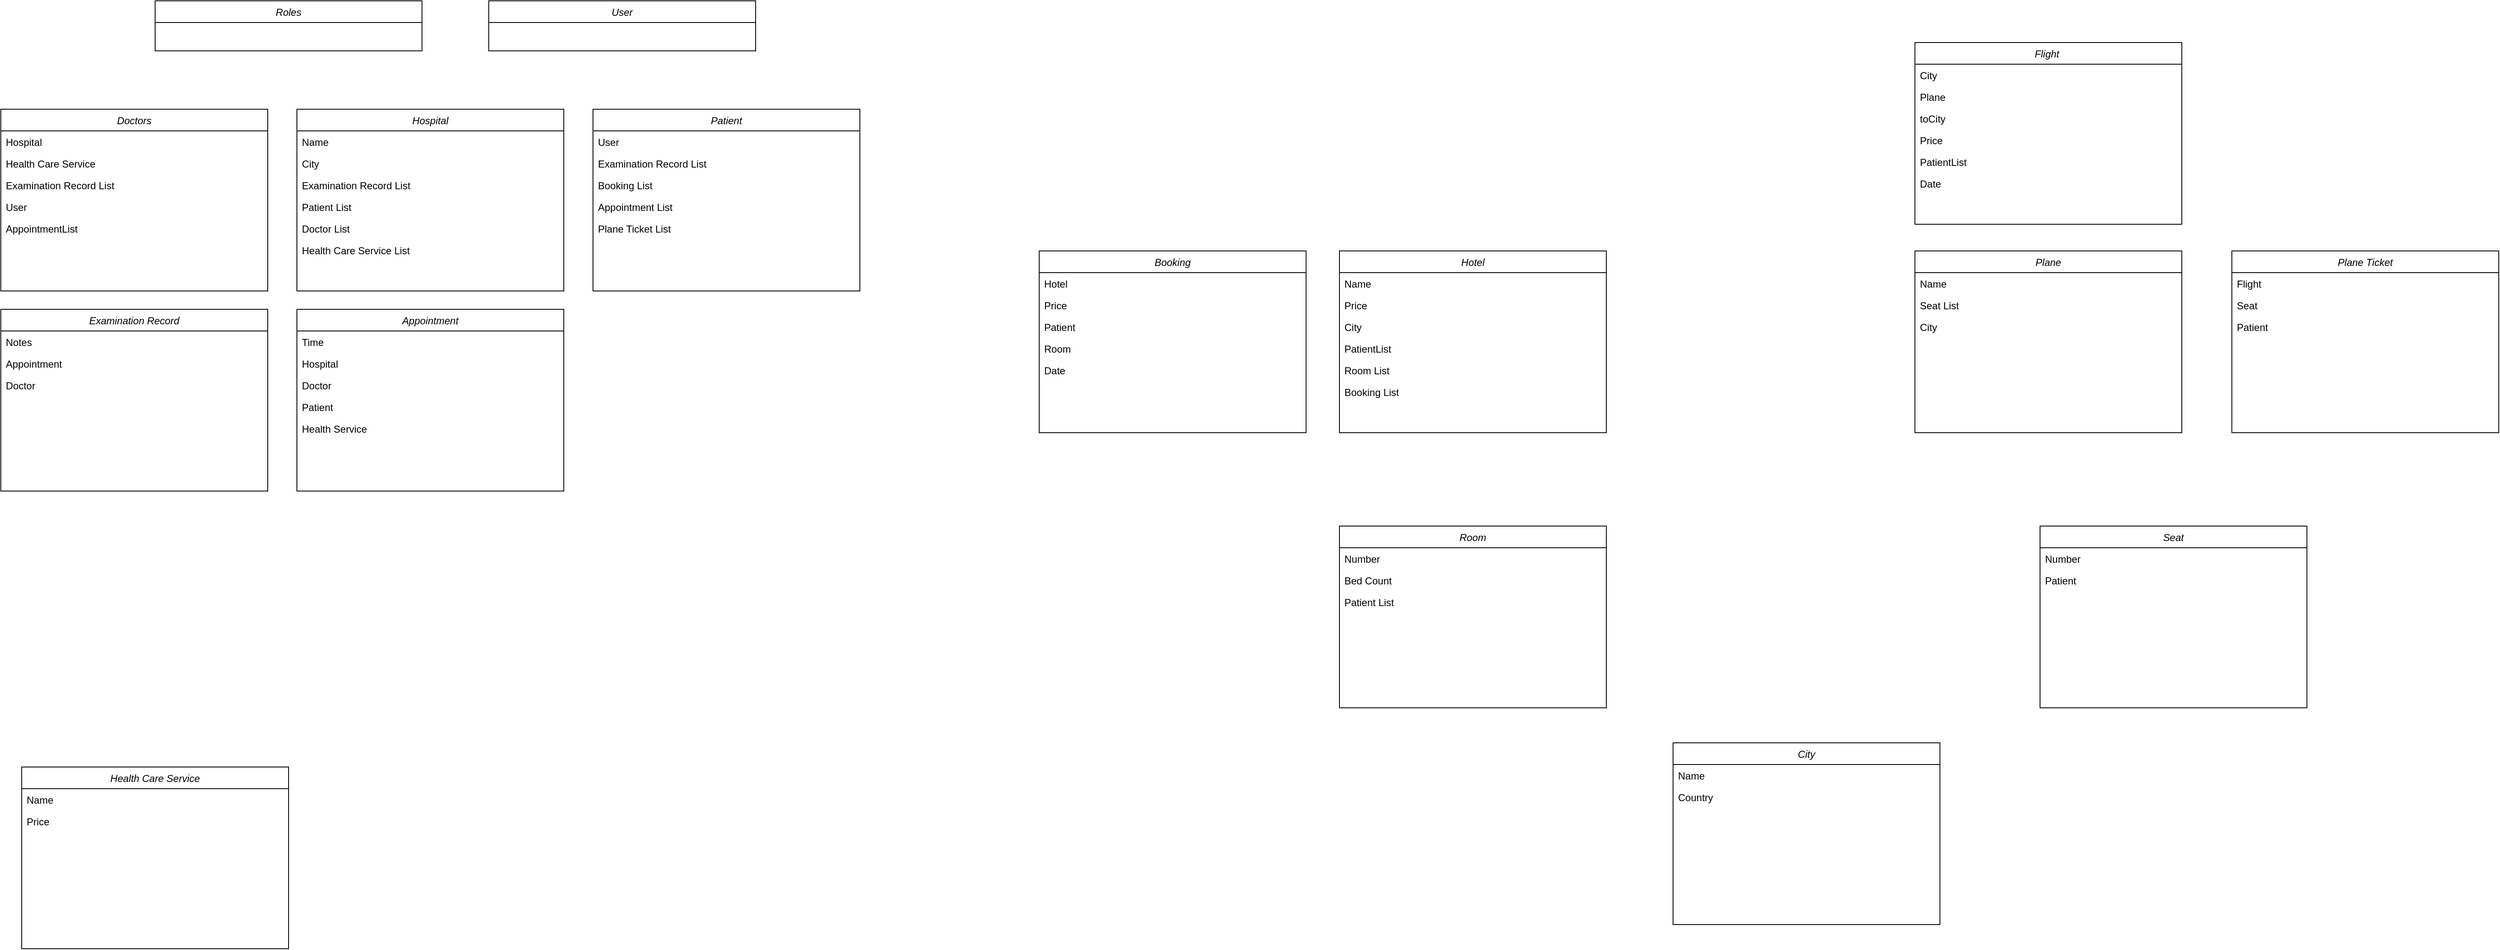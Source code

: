 <mxfile version="21.6.9" type="device">
  <diagram id="C5RBs43oDa-KdzZeNtuy" name="Page-1">
    <mxGraphModel dx="3628" dy="648" grid="1" gridSize="10" guides="1" tooltips="1" connect="1" arrows="1" fold="1" page="1" pageScale="1" pageWidth="827" pageHeight="1169" math="0" shadow="0">
      <root>
        <mxCell id="WIyWlLk6GJQsqaUBKTNV-0" />
        <mxCell id="WIyWlLk6GJQsqaUBKTNV-1" parent="WIyWlLk6GJQsqaUBKTNV-0" />
        <mxCell id="zkfFHV4jXpPFQw0GAbJ--0" value="Patient" style="swimlane;fontStyle=2;align=center;verticalAlign=top;childLayout=stackLayout;horizontal=1;startSize=26;horizontalStack=0;resizeParent=1;resizeLast=0;collapsible=1;marginBottom=0;rounded=0;shadow=0;strokeWidth=1;" parent="WIyWlLk6GJQsqaUBKTNV-1" vertex="1">
          <mxGeometry x="-1515" y="380" width="320" height="218" as="geometry">
            <mxRectangle x="230" y="140" width="160" height="26" as="alternateBounds" />
          </mxGeometry>
        </mxCell>
        <mxCell id="zkfFHV4jXpPFQw0GAbJ--1" value="User" style="text;align=left;verticalAlign=top;spacingLeft=4;spacingRight=4;overflow=hidden;rotatable=0;points=[[0,0.5],[1,0.5]];portConstraint=eastwest;" parent="zkfFHV4jXpPFQw0GAbJ--0" vertex="1">
          <mxGeometry y="26" width="320" height="26" as="geometry" />
        </mxCell>
        <mxCell id="zkfFHV4jXpPFQw0GAbJ--3" value="Examination Record List" style="text;align=left;verticalAlign=top;spacingLeft=4;spacingRight=4;overflow=hidden;rotatable=0;points=[[0,0.5],[1,0.5]];portConstraint=eastwest;rounded=0;shadow=0;html=0;" parent="zkfFHV4jXpPFQw0GAbJ--0" vertex="1">
          <mxGeometry y="52" width="320" height="26" as="geometry" />
        </mxCell>
        <mxCell id="m10mO9fs63mu2cmoxj_l-4" value="Booking List" style="text;align=left;verticalAlign=top;spacingLeft=4;spacingRight=4;overflow=hidden;rotatable=0;points=[[0,0.5],[1,0.5]];portConstraint=eastwest;rounded=0;shadow=0;html=0;" vertex="1" parent="zkfFHV4jXpPFQw0GAbJ--0">
          <mxGeometry y="78" width="320" height="26" as="geometry" />
        </mxCell>
        <mxCell id="m10mO9fs63mu2cmoxj_l-5" value="Appointment List" style="text;align=left;verticalAlign=top;spacingLeft=4;spacingRight=4;overflow=hidden;rotatable=0;points=[[0,0.5],[1,0.5]];portConstraint=eastwest;rounded=0;shadow=0;html=0;" vertex="1" parent="zkfFHV4jXpPFQw0GAbJ--0">
          <mxGeometry y="104" width="320" height="26" as="geometry" />
        </mxCell>
        <mxCell id="m10mO9fs63mu2cmoxj_l-6" value="Plane Ticket List" style="text;align=left;verticalAlign=top;spacingLeft=4;spacingRight=4;overflow=hidden;rotatable=0;points=[[0,0.5],[1,0.5]];portConstraint=eastwest;rounded=0;shadow=0;html=0;" vertex="1" parent="zkfFHV4jXpPFQw0GAbJ--0">
          <mxGeometry y="130" width="320" height="26" as="geometry" />
        </mxCell>
        <mxCell id="m10mO9fs63mu2cmoxj_l-9" value="Hospital" style="swimlane;fontStyle=2;align=center;verticalAlign=top;childLayout=stackLayout;horizontal=1;startSize=26;horizontalStack=0;resizeParent=1;resizeLast=0;collapsible=1;marginBottom=0;rounded=0;shadow=0;strokeWidth=1;" vertex="1" parent="WIyWlLk6GJQsqaUBKTNV-1">
          <mxGeometry x="-1870" y="380" width="320" height="218" as="geometry">
            <mxRectangle x="230" y="140" width="160" height="26" as="alternateBounds" />
          </mxGeometry>
        </mxCell>
        <mxCell id="m10mO9fs63mu2cmoxj_l-10" value="Name" style="text;align=left;verticalAlign=top;spacingLeft=4;spacingRight=4;overflow=hidden;rotatable=0;points=[[0,0.5],[1,0.5]];portConstraint=eastwest;" vertex="1" parent="m10mO9fs63mu2cmoxj_l-9">
          <mxGeometry y="26" width="320" height="26" as="geometry" />
        </mxCell>
        <mxCell id="m10mO9fs63mu2cmoxj_l-11" value="City" style="text;align=left;verticalAlign=top;spacingLeft=4;spacingRight=4;overflow=hidden;rotatable=0;points=[[0,0.5],[1,0.5]];portConstraint=eastwest;rounded=0;shadow=0;html=0;" vertex="1" parent="m10mO9fs63mu2cmoxj_l-9">
          <mxGeometry y="52" width="320" height="26" as="geometry" />
        </mxCell>
        <mxCell id="m10mO9fs63mu2cmoxj_l-12" value="Examination Record List" style="text;align=left;verticalAlign=top;spacingLeft=4;spacingRight=4;overflow=hidden;rotatable=0;points=[[0,0.5],[1,0.5]];portConstraint=eastwest;rounded=0;shadow=0;html=0;" vertex="1" parent="m10mO9fs63mu2cmoxj_l-9">
          <mxGeometry y="78" width="320" height="26" as="geometry" />
        </mxCell>
        <mxCell id="m10mO9fs63mu2cmoxj_l-13" value="Patient List" style="text;align=left;verticalAlign=top;spacingLeft=4;spacingRight=4;overflow=hidden;rotatable=0;points=[[0,0.5],[1,0.5]];portConstraint=eastwest;rounded=0;shadow=0;html=0;" vertex="1" parent="m10mO9fs63mu2cmoxj_l-9">
          <mxGeometry y="104" width="320" height="26" as="geometry" />
        </mxCell>
        <mxCell id="m10mO9fs63mu2cmoxj_l-14" value="Doctor List" style="text;align=left;verticalAlign=top;spacingLeft=4;spacingRight=4;overflow=hidden;rotatable=0;points=[[0,0.5],[1,0.5]];portConstraint=eastwest;rounded=0;shadow=0;html=0;" vertex="1" parent="m10mO9fs63mu2cmoxj_l-9">
          <mxGeometry y="130" width="320" height="26" as="geometry" />
        </mxCell>
        <mxCell id="m10mO9fs63mu2cmoxj_l-16" value="Health Care Service List" style="text;align=left;verticalAlign=top;spacingLeft=4;spacingRight=4;overflow=hidden;rotatable=0;points=[[0,0.5],[1,0.5]];portConstraint=eastwest;rounded=0;shadow=0;html=0;" vertex="1" parent="m10mO9fs63mu2cmoxj_l-9">
          <mxGeometry y="156" width="320" height="26" as="geometry" />
        </mxCell>
        <mxCell id="m10mO9fs63mu2cmoxj_l-17" value="Doctors" style="swimlane;fontStyle=2;align=center;verticalAlign=top;childLayout=stackLayout;horizontal=1;startSize=26;horizontalStack=0;resizeParent=1;resizeLast=0;collapsible=1;marginBottom=0;rounded=0;shadow=0;strokeWidth=1;" vertex="1" parent="WIyWlLk6GJQsqaUBKTNV-1">
          <mxGeometry x="-2225" y="380" width="320" height="218" as="geometry">
            <mxRectangle x="230" y="140" width="160" height="26" as="alternateBounds" />
          </mxGeometry>
        </mxCell>
        <mxCell id="m10mO9fs63mu2cmoxj_l-18" value="Hospital" style="text;align=left;verticalAlign=top;spacingLeft=4;spacingRight=4;overflow=hidden;rotatable=0;points=[[0,0.5],[1,0.5]];portConstraint=eastwest;" vertex="1" parent="m10mO9fs63mu2cmoxj_l-17">
          <mxGeometry y="26" width="320" height="26" as="geometry" />
        </mxCell>
        <mxCell id="m10mO9fs63mu2cmoxj_l-19" value="Health Care Service" style="text;align=left;verticalAlign=top;spacingLeft=4;spacingRight=4;overflow=hidden;rotatable=0;points=[[0,0.5],[1,0.5]];portConstraint=eastwest;rounded=0;shadow=0;html=0;" vertex="1" parent="m10mO9fs63mu2cmoxj_l-17">
          <mxGeometry y="52" width="320" height="26" as="geometry" />
        </mxCell>
        <mxCell id="m10mO9fs63mu2cmoxj_l-105" value="Examination Record List" style="text;align=left;verticalAlign=top;spacingLeft=4;spacingRight=4;overflow=hidden;rotatable=0;points=[[0,0.5],[1,0.5]];portConstraint=eastwest;rounded=0;shadow=0;html=0;" vertex="1" parent="m10mO9fs63mu2cmoxj_l-17">
          <mxGeometry y="78" width="320" height="26" as="geometry" />
        </mxCell>
        <mxCell id="m10mO9fs63mu2cmoxj_l-107" value="User" style="text;align=left;verticalAlign=top;spacingLeft=4;spacingRight=4;overflow=hidden;rotatable=0;points=[[0,0.5],[1,0.5]];portConstraint=eastwest;rounded=0;shadow=0;html=0;" vertex="1" parent="m10mO9fs63mu2cmoxj_l-17">
          <mxGeometry y="104" width="320" height="26" as="geometry" />
        </mxCell>
        <mxCell id="m10mO9fs63mu2cmoxj_l-110" value="AppointmentList" style="text;align=left;verticalAlign=top;spacingLeft=4;spacingRight=4;overflow=hidden;rotatable=0;points=[[0,0.5],[1,0.5]];portConstraint=eastwest;rounded=0;shadow=0;html=0;" vertex="1" parent="m10mO9fs63mu2cmoxj_l-17">
          <mxGeometry y="130" width="320" height="26" as="geometry" />
        </mxCell>
        <mxCell id="m10mO9fs63mu2cmoxj_l-25" value="Health Care Service" style="swimlane;fontStyle=2;align=center;verticalAlign=top;childLayout=stackLayout;horizontal=1;startSize=26;horizontalStack=0;resizeParent=1;resizeLast=0;collapsible=1;marginBottom=0;rounded=0;shadow=0;strokeWidth=1;" vertex="1" parent="WIyWlLk6GJQsqaUBKTNV-1">
          <mxGeometry x="-2200" y="1169" width="320" height="218" as="geometry">
            <mxRectangle x="230" y="140" width="160" height="26" as="alternateBounds" />
          </mxGeometry>
        </mxCell>
        <mxCell id="m10mO9fs63mu2cmoxj_l-26" value="Name" style="text;align=left;verticalAlign=top;spacingLeft=4;spacingRight=4;overflow=hidden;rotatable=0;points=[[0,0.5],[1,0.5]];portConstraint=eastwest;" vertex="1" parent="m10mO9fs63mu2cmoxj_l-25">
          <mxGeometry y="26" width="320" height="26" as="geometry" />
        </mxCell>
        <mxCell id="m10mO9fs63mu2cmoxj_l-27" value="Price" style="text;align=left;verticalAlign=top;spacingLeft=4;spacingRight=4;overflow=hidden;rotatable=0;points=[[0,0.5],[1,0.5]];portConstraint=eastwest;rounded=0;shadow=0;html=0;" vertex="1" parent="m10mO9fs63mu2cmoxj_l-25">
          <mxGeometry y="52" width="320" height="26" as="geometry" />
        </mxCell>
        <mxCell id="m10mO9fs63mu2cmoxj_l-33" value="Hotel" style="swimlane;fontStyle=2;align=center;verticalAlign=top;childLayout=stackLayout;horizontal=1;startSize=26;horizontalStack=0;resizeParent=1;resizeLast=0;collapsible=1;marginBottom=0;rounded=0;shadow=0;strokeWidth=1;" vertex="1" parent="WIyWlLk6GJQsqaUBKTNV-1">
          <mxGeometry x="-620" y="550" width="320" height="218" as="geometry">
            <mxRectangle x="230" y="140" width="160" height="26" as="alternateBounds" />
          </mxGeometry>
        </mxCell>
        <mxCell id="m10mO9fs63mu2cmoxj_l-34" value="Name" style="text;align=left;verticalAlign=top;spacingLeft=4;spacingRight=4;overflow=hidden;rotatable=0;points=[[0,0.5],[1,0.5]];portConstraint=eastwest;" vertex="1" parent="m10mO9fs63mu2cmoxj_l-33">
          <mxGeometry y="26" width="320" height="26" as="geometry" />
        </mxCell>
        <mxCell id="m10mO9fs63mu2cmoxj_l-35" value="Price" style="text;align=left;verticalAlign=top;spacingLeft=4;spacingRight=4;overflow=hidden;rotatable=0;points=[[0,0.5],[1,0.5]];portConstraint=eastwest;rounded=0;shadow=0;html=0;" vertex="1" parent="m10mO9fs63mu2cmoxj_l-33">
          <mxGeometry y="52" width="320" height="26" as="geometry" />
        </mxCell>
        <mxCell id="m10mO9fs63mu2cmoxj_l-130" value="City" style="text;align=left;verticalAlign=top;spacingLeft=4;spacingRight=4;overflow=hidden;rotatable=0;points=[[0,0.5],[1,0.5]];portConstraint=eastwest;rounded=0;shadow=0;html=0;" vertex="1" parent="m10mO9fs63mu2cmoxj_l-33">
          <mxGeometry y="78" width="320" height="26" as="geometry" />
        </mxCell>
        <mxCell id="m10mO9fs63mu2cmoxj_l-36" value="PatientList" style="text;align=left;verticalAlign=top;spacingLeft=4;spacingRight=4;overflow=hidden;rotatable=0;points=[[0,0.5],[1,0.5]];portConstraint=eastwest;rounded=0;shadow=0;html=0;" vertex="1" parent="m10mO9fs63mu2cmoxj_l-33">
          <mxGeometry y="104" width="320" height="26" as="geometry" />
        </mxCell>
        <mxCell id="m10mO9fs63mu2cmoxj_l-120" value="Room List" style="text;align=left;verticalAlign=top;spacingLeft=4;spacingRight=4;overflow=hidden;rotatable=0;points=[[0,0.5],[1,0.5]];portConstraint=eastwest;rounded=0;shadow=0;html=0;" vertex="1" parent="m10mO9fs63mu2cmoxj_l-33">
          <mxGeometry y="130" width="320" height="26" as="geometry" />
        </mxCell>
        <mxCell id="m10mO9fs63mu2cmoxj_l-136" value="Booking List" style="text;align=left;verticalAlign=top;spacingLeft=4;spacingRight=4;overflow=hidden;rotatable=0;points=[[0,0.5],[1,0.5]];portConstraint=eastwest;rounded=0;shadow=0;html=0;" vertex="1" parent="m10mO9fs63mu2cmoxj_l-33">
          <mxGeometry y="156" width="320" height="26" as="geometry" />
        </mxCell>
        <mxCell id="m10mO9fs63mu2cmoxj_l-41" value="Plane" style="swimlane;fontStyle=2;align=center;verticalAlign=top;childLayout=stackLayout;horizontal=1;startSize=26;horizontalStack=0;resizeParent=1;resizeLast=0;collapsible=1;marginBottom=0;rounded=0;shadow=0;strokeWidth=1;" vertex="1" parent="WIyWlLk6GJQsqaUBKTNV-1">
          <mxGeometry x="70" y="550" width="320" height="218" as="geometry">
            <mxRectangle x="230" y="140" width="160" height="26" as="alternateBounds" />
          </mxGeometry>
        </mxCell>
        <mxCell id="m10mO9fs63mu2cmoxj_l-42" value="Name" style="text;align=left;verticalAlign=top;spacingLeft=4;spacingRight=4;overflow=hidden;rotatable=0;points=[[0,0.5],[1,0.5]];portConstraint=eastwest;" vertex="1" parent="m10mO9fs63mu2cmoxj_l-41">
          <mxGeometry y="26" width="320" height="26" as="geometry" />
        </mxCell>
        <mxCell id="m10mO9fs63mu2cmoxj_l-48" value="Seat List" style="text;align=left;verticalAlign=top;spacingLeft=4;spacingRight=4;overflow=hidden;rotatable=0;points=[[0,0.5],[1,0.5]];portConstraint=eastwest;rounded=0;shadow=0;html=0;" vertex="1" parent="m10mO9fs63mu2cmoxj_l-41">
          <mxGeometry y="52" width="320" height="26" as="geometry" />
        </mxCell>
        <mxCell id="m10mO9fs63mu2cmoxj_l-131" value="City" style="text;align=left;verticalAlign=top;spacingLeft=4;spacingRight=4;overflow=hidden;rotatable=0;points=[[0,0.5],[1,0.5]];portConstraint=eastwest;rounded=0;shadow=0;html=0;" vertex="1" parent="m10mO9fs63mu2cmoxj_l-41">
          <mxGeometry y="78" width="320" height="26" as="geometry" />
        </mxCell>
        <mxCell id="m10mO9fs63mu2cmoxj_l-49" value="Flight " style="swimlane;fontStyle=2;align=center;verticalAlign=top;childLayout=stackLayout;horizontal=1;startSize=26;horizontalStack=0;resizeParent=1;resizeLast=0;collapsible=1;marginBottom=0;rounded=0;shadow=0;strokeWidth=1;" vertex="1" parent="WIyWlLk6GJQsqaUBKTNV-1">
          <mxGeometry x="70" y="300" width="320" height="218" as="geometry">
            <mxRectangle x="230" y="140" width="160" height="26" as="alternateBounds" />
          </mxGeometry>
        </mxCell>
        <mxCell id="m10mO9fs63mu2cmoxj_l-50" value="City" style="text;align=left;verticalAlign=top;spacingLeft=4;spacingRight=4;overflow=hidden;rotatable=0;points=[[0,0.5],[1,0.5]];portConstraint=eastwest;" vertex="1" parent="m10mO9fs63mu2cmoxj_l-49">
          <mxGeometry y="26" width="320" height="26" as="geometry" />
        </mxCell>
        <mxCell id="m10mO9fs63mu2cmoxj_l-51" value="Plane" style="text;align=left;verticalAlign=top;spacingLeft=4;spacingRight=4;overflow=hidden;rotatable=0;points=[[0,0.5],[1,0.5]];portConstraint=eastwest;rounded=0;shadow=0;html=0;" vertex="1" parent="m10mO9fs63mu2cmoxj_l-49">
          <mxGeometry y="52" width="320" height="26" as="geometry" />
        </mxCell>
        <mxCell id="m10mO9fs63mu2cmoxj_l-52" value="toCity" style="text;align=left;verticalAlign=top;spacingLeft=4;spacingRight=4;overflow=hidden;rotatable=0;points=[[0,0.5],[1,0.5]];portConstraint=eastwest;rounded=0;shadow=0;html=0;" vertex="1" parent="m10mO9fs63mu2cmoxj_l-49">
          <mxGeometry y="78" width="320" height="26" as="geometry" />
        </mxCell>
        <mxCell id="m10mO9fs63mu2cmoxj_l-55" value="Price" style="text;align=left;verticalAlign=top;spacingLeft=4;spacingRight=4;overflow=hidden;rotatable=0;points=[[0,0.5],[1,0.5]];portConstraint=eastwest;rounded=0;shadow=0;html=0;" vertex="1" parent="m10mO9fs63mu2cmoxj_l-49">
          <mxGeometry y="104" width="320" height="26" as="geometry" />
        </mxCell>
        <mxCell id="m10mO9fs63mu2cmoxj_l-56" value="PatientList" style="text;align=left;verticalAlign=top;spacingLeft=4;spacingRight=4;overflow=hidden;rotatable=0;points=[[0,0.5],[1,0.5]];portConstraint=eastwest;rounded=0;shadow=0;html=0;" vertex="1" parent="m10mO9fs63mu2cmoxj_l-49">
          <mxGeometry y="130" width="320" height="26" as="geometry" />
        </mxCell>
        <mxCell id="m10mO9fs63mu2cmoxj_l-113" value="Date" style="text;align=left;verticalAlign=top;spacingLeft=4;spacingRight=4;overflow=hidden;rotatable=0;points=[[0,0.5],[1,0.5]];portConstraint=eastwest;rounded=0;shadow=0;html=0;" vertex="1" parent="m10mO9fs63mu2cmoxj_l-49">
          <mxGeometry y="156" width="320" height="26" as="geometry" />
        </mxCell>
        <mxCell id="m10mO9fs63mu2cmoxj_l-57" value="Appointment" style="swimlane;fontStyle=2;align=center;verticalAlign=top;childLayout=stackLayout;horizontal=1;startSize=26;horizontalStack=0;resizeParent=1;resizeLast=0;collapsible=1;marginBottom=0;rounded=0;shadow=0;strokeWidth=1;" vertex="1" parent="WIyWlLk6GJQsqaUBKTNV-1">
          <mxGeometry x="-1870" y="620" width="320" height="218" as="geometry">
            <mxRectangle x="230" y="140" width="160" height="26" as="alternateBounds" />
          </mxGeometry>
        </mxCell>
        <mxCell id="m10mO9fs63mu2cmoxj_l-59" value="Time" style="text;align=left;verticalAlign=top;spacingLeft=4;spacingRight=4;overflow=hidden;rotatable=0;points=[[0,0.5],[1,0.5]];portConstraint=eastwest;rounded=0;shadow=0;html=0;" vertex="1" parent="m10mO9fs63mu2cmoxj_l-57">
          <mxGeometry y="26" width="320" height="26" as="geometry" />
        </mxCell>
        <mxCell id="m10mO9fs63mu2cmoxj_l-60" value="Hospital" style="text;align=left;verticalAlign=top;spacingLeft=4;spacingRight=4;overflow=hidden;rotatable=0;points=[[0,0.5],[1,0.5]];portConstraint=eastwest;rounded=0;shadow=0;html=0;" vertex="1" parent="m10mO9fs63mu2cmoxj_l-57">
          <mxGeometry y="52" width="320" height="26" as="geometry" />
        </mxCell>
        <mxCell id="m10mO9fs63mu2cmoxj_l-61" value="Doctor" style="text;align=left;verticalAlign=top;spacingLeft=4;spacingRight=4;overflow=hidden;rotatable=0;points=[[0,0.5],[1,0.5]];portConstraint=eastwest;rounded=0;shadow=0;html=0;" vertex="1" parent="m10mO9fs63mu2cmoxj_l-57">
          <mxGeometry y="78" width="320" height="26" as="geometry" />
        </mxCell>
        <mxCell id="m10mO9fs63mu2cmoxj_l-62" value="Patient" style="text;align=left;verticalAlign=top;spacingLeft=4;spacingRight=4;overflow=hidden;rotatable=0;points=[[0,0.5],[1,0.5]];portConstraint=eastwest;rounded=0;shadow=0;html=0;" vertex="1" parent="m10mO9fs63mu2cmoxj_l-57">
          <mxGeometry y="104" width="320" height="26" as="geometry" />
        </mxCell>
        <mxCell id="m10mO9fs63mu2cmoxj_l-109" value="Health Service" style="text;align=left;verticalAlign=top;spacingLeft=4;spacingRight=4;overflow=hidden;rotatable=0;points=[[0,0.5],[1,0.5]];portConstraint=eastwest;rounded=0;shadow=0;html=0;" vertex="1" parent="m10mO9fs63mu2cmoxj_l-57">
          <mxGeometry y="130" width="320" height="26" as="geometry" />
        </mxCell>
        <mxCell id="m10mO9fs63mu2cmoxj_l-65" value="Plane Ticket" style="swimlane;fontStyle=2;align=center;verticalAlign=top;childLayout=stackLayout;horizontal=1;startSize=26;horizontalStack=0;resizeParent=1;resizeLast=0;collapsible=1;marginBottom=0;rounded=0;shadow=0;strokeWidth=1;" vertex="1" parent="WIyWlLk6GJQsqaUBKTNV-1">
          <mxGeometry x="450" y="550" width="320" height="218" as="geometry">
            <mxRectangle x="230" y="140" width="160" height="26" as="alternateBounds" />
          </mxGeometry>
        </mxCell>
        <mxCell id="m10mO9fs63mu2cmoxj_l-66" value="Flight" style="text;align=left;verticalAlign=top;spacingLeft=4;spacingRight=4;overflow=hidden;rotatable=0;points=[[0,0.5],[1,0.5]];portConstraint=eastwest;" vertex="1" parent="m10mO9fs63mu2cmoxj_l-65">
          <mxGeometry y="26" width="320" height="26" as="geometry" />
        </mxCell>
        <mxCell id="m10mO9fs63mu2cmoxj_l-67" value="Seat" style="text;align=left;verticalAlign=top;spacingLeft=4;spacingRight=4;overflow=hidden;rotatable=0;points=[[0,0.5],[1,0.5]];portConstraint=eastwest;rounded=0;shadow=0;html=0;" vertex="1" parent="m10mO9fs63mu2cmoxj_l-65">
          <mxGeometry y="52" width="320" height="26" as="geometry" />
        </mxCell>
        <mxCell id="m10mO9fs63mu2cmoxj_l-69" value="Patient" style="text;align=left;verticalAlign=top;spacingLeft=4;spacingRight=4;overflow=hidden;rotatable=0;points=[[0,0.5],[1,0.5]];portConstraint=eastwest;rounded=0;shadow=0;html=0;" vertex="1" parent="m10mO9fs63mu2cmoxj_l-65">
          <mxGeometry y="78" width="320" height="26" as="geometry" />
        </mxCell>
        <mxCell id="m10mO9fs63mu2cmoxj_l-73" value="City" style="swimlane;fontStyle=2;align=center;verticalAlign=top;childLayout=stackLayout;horizontal=1;startSize=26;horizontalStack=0;resizeParent=1;resizeLast=0;collapsible=1;marginBottom=0;rounded=0;shadow=0;strokeWidth=1;" vertex="1" parent="WIyWlLk6GJQsqaUBKTNV-1">
          <mxGeometry x="-220" y="1140" width="320" height="218" as="geometry">
            <mxRectangle x="230" y="140" width="160" height="26" as="alternateBounds" />
          </mxGeometry>
        </mxCell>
        <mxCell id="m10mO9fs63mu2cmoxj_l-74" value="Name" style="text;align=left;verticalAlign=top;spacingLeft=4;spacingRight=4;overflow=hidden;rotatable=0;points=[[0,0.5],[1,0.5]];portConstraint=eastwest;" vertex="1" parent="m10mO9fs63mu2cmoxj_l-73">
          <mxGeometry y="26" width="320" height="26" as="geometry" />
        </mxCell>
        <mxCell id="m10mO9fs63mu2cmoxj_l-75" value="Country" style="text;align=left;verticalAlign=top;spacingLeft=4;spacingRight=4;overflow=hidden;rotatable=0;points=[[0,0.5],[1,0.5]];portConstraint=eastwest;rounded=0;shadow=0;html=0;" vertex="1" parent="m10mO9fs63mu2cmoxj_l-73">
          <mxGeometry y="52" width="320" height="26" as="geometry" />
        </mxCell>
        <mxCell id="m10mO9fs63mu2cmoxj_l-81" value="Roles" style="swimlane;fontStyle=2;align=center;verticalAlign=top;childLayout=stackLayout;horizontal=1;startSize=26;horizontalStack=0;resizeParent=1;resizeLast=0;collapsible=1;marginBottom=0;rounded=0;shadow=0;strokeWidth=1;" vertex="1" parent="WIyWlLk6GJQsqaUBKTNV-1">
          <mxGeometry x="-2040" y="250" width="320" height="60" as="geometry">
            <mxRectangle x="230" y="140" width="160" height="26" as="alternateBounds" />
          </mxGeometry>
        </mxCell>
        <mxCell id="m10mO9fs63mu2cmoxj_l-89" value="User" style="swimlane;fontStyle=2;align=center;verticalAlign=top;childLayout=stackLayout;horizontal=1;startSize=26;horizontalStack=0;resizeParent=1;resizeLast=0;collapsible=1;marginBottom=0;rounded=0;shadow=0;strokeWidth=1;" vertex="1" parent="WIyWlLk6GJQsqaUBKTNV-1">
          <mxGeometry x="-1640" y="250" width="320" height="60" as="geometry">
            <mxRectangle x="230" y="140" width="160" height="26" as="alternateBounds" />
          </mxGeometry>
        </mxCell>
        <mxCell id="m10mO9fs63mu2cmoxj_l-97" value="Examination Record" style="swimlane;fontStyle=2;align=center;verticalAlign=top;childLayout=stackLayout;horizontal=1;startSize=26;horizontalStack=0;resizeParent=1;resizeLast=0;collapsible=1;marginBottom=0;rounded=0;shadow=0;strokeWidth=1;" vertex="1" parent="WIyWlLk6GJQsqaUBKTNV-1">
          <mxGeometry x="-2225" y="620" width="320" height="218" as="geometry">
            <mxRectangle x="230" y="140" width="160" height="26" as="alternateBounds" />
          </mxGeometry>
        </mxCell>
        <mxCell id="m10mO9fs63mu2cmoxj_l-100" value="Notes" style="text;align=left;verticalAlign=top;spacingLeft=4;spacingRight=4;overflow=hidden;rotatable=0;points=[[0,0.5],[1,0.5]];portConstraint=eastwest;rounded=0;shadow=0;html=0;" vertex="1" parent="m10mO9fs63mu2cmoxj_l-97">
          <mxGeometry y="26" width="320" height="26" as="geometry" />
        </mxCell>
        <mxCell id="m10mO9fs63mu2cmoxj_l-108" value="Appointment" style="text;align=left;verticalAlign=top;spacingLeft=4;spacingRight=4;overflow=hidden;rotatable=0;points=[[0,0.5],[1,0.5]];portConstraint=eastwest;rounded=0;shadow=0;html=0;" vertex="1" parent="m10mO9fs63mu2cmoxj_l-97">
          <mxGeometry y="52" width="320" height="26" as="geometry" />
        </mxCell>
        <mxCell id="m10mO9fs63mu2cmoxj_l-137" value="Doctor" style="text;align=left;verticalAlign=top;spacingLeft=4;spacingRight=4;overflow=hidden;rotatable=0;points=[[0,0.5],[1,0.5]];portConstraint=eastwest;rounded=0;shadow=0;html=0;" vertex="1" parent="m10mO9fs63mu2cmoxj_l-97">
          <mxGeometry y="78" width="320" height="26" as="geometry" />
        </mxCell>
        <mxCell id="m10mO9fs63mu2cmoxj_l-114" value="Booking" style="swimlane;fontStyle=2;align=center;verticalAlign=top;childLayout=stackLayout;horizontal=1;startSize=26;horizontalStack=0;resizeParent=1;resizeLast=0;collapsible=1;marginBottom=0;rounded=0;shadow=0;strokeWidth=1;" vertex="1" parent="WIyWlLk6GJQsqaUBKTNV-1">
          <mxGeometry x="-980" y="550" width="320" height="218" as="geometry">
            <mxRectangle x="230" y="140" width="160" height="26" as="alternateBounds" />
          </mxGeometry>
        </mxCell>
        <mxCell id="m10mO9fs63mu2cmoxj_l-115" value="Hotel" style="text;align=left;verticalAlign=top;spacingLeft=4;spacingRight=4;overflow=hidden;rotatable=0;points=[[0,0.5],[1,0.5]];portConstraint=eastwest;" vertex="1" parent="m10mO9fs63mu2cmoxj_l-114">
          <mxGeometry y="26" width="320" height="26" as="geometry" />
        </mxCell>
        <mxCell id="m10mO9fs63mu2cmoxj_l-116" value="Price" style="text;align=left;verticalAlign=top;spacingLeft=4;spacingRight=4;overflow=hidden;rotatable=0;points=[[0,0.5],[1,0.5]];portConstraint=eastwest;rounded=0;shadow=0;html=0;" vertex="1" parent="m10mO9fs63mu2cmoxj_l-114">
          <mxGeometry y="52" width="320" height="26" as="geometry" />
        </mxCell>
        <mxCell id="m10mO9fs63mu2cmoxj_l-117" value="Patient" style="text;align=left;verticalAlign=top;spacingLeft=4;spacingRight=4;overflow=hidden;rotatable=0;points=[[0,0.5],[1,0.5]];portConstraint=eastwest;rounded=0;shadow=0;html=0;" vertex="1" parent="m10mO9fs63mu2cmoxj_l-114">
          <mxGeometry y="78" width="320" height="26" as="geometry" />
        </mxCell>
        <mxCell id="m10mO9fs63mu2cmoxj_l-119" value="Room" style="text;align=left;verticalAlign=top;spacingLeft=4;spacingRight=4;overflow=hidden;rotatable=0;points=[[0,0.5],[1,0.5]];portConstraint=eastwest;rounded=0;shadow=0;html=0;" vertex="1" parent="m10mO9fs63mu2cmoxj_l-114">
          <mxGeometry y="104" width="320" height="26" as="geometry" />
        </mxCell>
        <mxCell id="m10mO9fs63mu2cmoxj_l-135" value="Date" style="text;align=left;verticalAlign=top;spacingLeft=4;spacingRight=4;overflow=hidden;rotatable=0;points=[[0,0.5],[1,0.5]];portConstraint=eastwest;rounded=0;shadow=0;html=0;" vertex="1" parent="m10mO9fs63mu2cmoxj_l-114">
          <mxGeometry y="130" width="320" height="26" as="geometry" />
        </mxCell>
        <mxCell id="m10mO9fs63mu2cmoxj_l-121" value="Room" style="swimlane;fontStyle=2;align=center;verticalAlign=top;childLayout=stackLayout;horizontal=1;startSize=26;horizontalStack=0;resizeParent=1;resizeLast=0;collapsible=1;marginBottom=0;rounded=0;shadow=0;strokeWidth=1;" vertex="1" parent="WIyWlLk6GJQsqaUBKTNV-1">
          <mxGeometry x="-620" y="880" width="320" height="218" as="geometry">
            <mxRectangle x="230" y="140" width="160" height="26" as="alternateBounds" />
          </mxGeometry>
        </mxCell>
        <mxCell id="m10mO9fs63mu2cmoxj_l-122" value="Number" style="text;align=left;verticalAlign=top;spacingLeft=4;spacingRight=4;overflow=hidden;rotatable=0;points=[[0,0.5],[1,0.5]];portConstraint=eastwest;" vertex="1" parent="m10mO9fs63mu2cmoxj_l-121">
          <mxGeometry y="26" width="320" height="26" as="geometry" />
        </mxCell>
        <mxCell id="m10mO9fs63mu2cmoxj_l-123" value="Bed Count" style="text;align=left;verticalAlign=top;spacingLeft=4;spacingRight=4;overflow=hidden;rotatable=0;points=[[0,0.5],[1,0.5]];portConstraint=eastwest;rounded=0;shadow=0;html=0;" vertex="1" parent="m10mO9fs63mu2cmoxj_l-121">
          <mxGeometry y="52" width="320" height="26" as="geometry" />
        </mxCell>
        <mxCell id="m10mO9fs63mu2cmoxj_l-134" value="Patient List" style="text;align=left;verticalAlign=top;spacingLeft=4;spacingRight=4;overflow=hidden;rotatable=0;points=[[0,0.5],[1,0.5]];portConstraint=eastwest;rounded=0;shadow=0;html=0;" vertex="1" parent="m10mO9fs63mu2cmoxj_l-121">
          <mxGeometry y="78" width="320" height="26" as="geometry" />
        </mxCell>
        <mxCell id="m10mO9fs63mu2cmoxj_l-127" value="Seat" style="swimlane;fontStyle=2;align=center;verticalAlign=top;childLayout=stackLayout;horizontal=1;startSize=26;horizontalStack=0;resizeParent=1;resizeLast=0;collapsible=1;marginBottom=0;rounded=0;shadow=0;strokeWidth=1;" vertex="1" parent="WIyWlLk6GJQsqaUBKTNV-1">
          <mxGeometry x="220" y="880" width="320" height="218" as="geometry">
            <mxRectangle x="230" y="140" width="160" height="26" as="alternateBounds" />
          </mxGeometry>
        </mxCell>
        <mxCell id="m10mO9fs63mu2cmoxj_l-129" value="Number" style="text;align=left;verticalAlign=top;spacingLeft=4;spacingRight=4;overflow=hidden;rotatable=0;points=[[0,0.5],[1,0.5]];portConstraint=eastwest;rounded=0;shadow=0;html=0;" vertex="1" parent="m10mO9fs63mu2cmoxj_l-127">
          <mxGeometry y="26" width="320" height="26" as="geometry" />
        </mxCell>
        <mxCell id="m10mO9fs63mu2cmoxj_l-133" value="Patient" style="text;align=left;verticalAlign=top;spacingLeft=4;spacingRight=4;overflow=hidden;rotatable=0;points=[[0,0.5],[1,0.5]];portConstraint=eastwest;rounded=0;shadow=0;html=0;" vertex="1" parent="m10mO9fs63mu2cmoxj_l-127">
          <mxGeometry y="52" width="320" height="26" as="geometry" />
        </mxCell>
      </root>
    </mxGraphModel>
  </diagram>
</mxfile>
